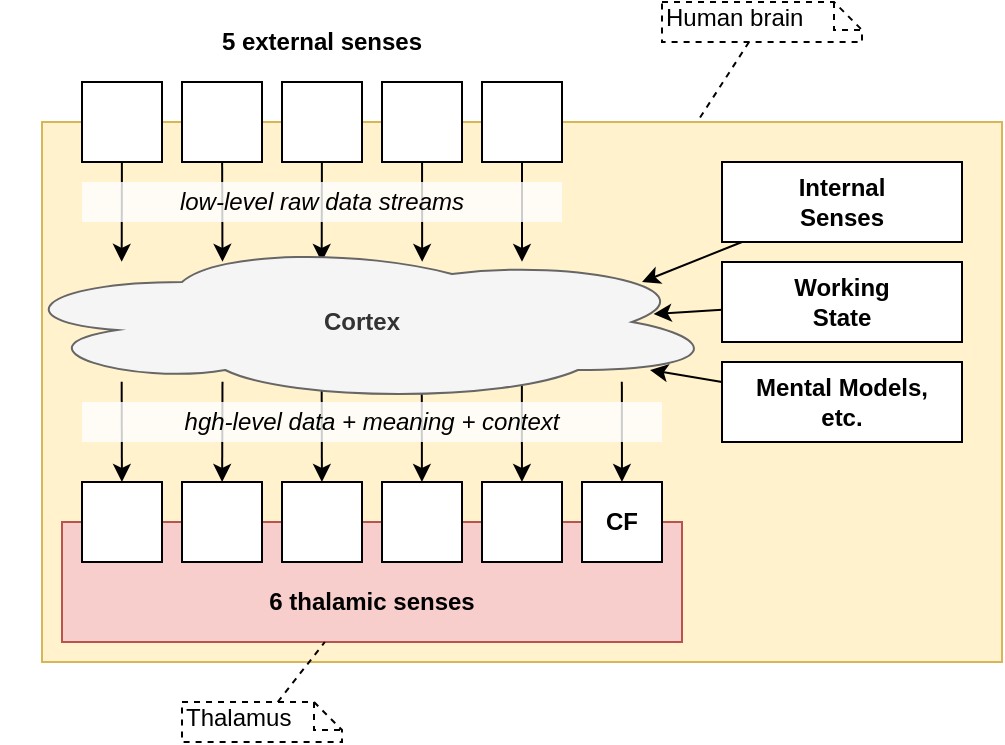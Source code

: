<mxfile version="12.4.2" type="device" pages="2"><diagram id="D3mOt22SxeyyBFGGuWWq" name="thalamic-senses"><mxGraphModel dx="981" dy="567" grid="1" gridSize="10" guides="1" tooltips="1" connect="1" arrows="1" fold="1" page="1" pageScale="1" pageWidth="827" pageHeight="1169" math="0" shadow="0"><root><mxCell id="0"/><mxCell id="1" parent="0"/><mxCell id="ZxUpoueo1PhCN8fKvLdh-2" value="" style="rounded=0;whiteSpace=wrap;html=1;fillColor=#fff2cc;strokeColor=#d6b656;" parent="1" vertex="1"><mxGeometry x="140" y="150" width="480" height="270" as="geometry"/></mxCell><mxCell id="ZxUpoueo1PhCN8fKvLdh-3" value="" style="rounded=0;whiteSpace=wrap;html=1;fillColor=#f8cecc;strokeColor=#b85450;" parent="1" vertex="1"><mxGeometry x="150" y="350" width="310" height="60" as="geometry"/></mxCell><mxCell id="XfTLzfeOtCJeSM18y49T-20" style="rounded=0;orthogonalLoop=1;jettySize=auto;html=1;entryX=0.083;entryY=0.259;entryDx=0;entryDy=0;entryPerimeter=0;" edge="1" parent="1" source="XfTLzfeOtCJeSM18y49T-1" target="ZxUpoueo1PhCN8fKvLdh-2"><mxGeometry relative="1" as="geometry"/></mxCell><mxCell id="XfTLzfeOtCJeSM18y49T-1" value="" style="whiteSpace=wrap;html=1;aspect=fixed;" vertex="1" parent="1"><mxGeometry x="160" y="130" width="40" height="40" as="geometry"/></mxCell><mxCell id="XfTLzfeOtCJeSM18y49T-22" style="edgeStyle=none;rounded=0;orthogonalLoop=1;jettySize=auto;html=1;entryX=0.188;entryY=0.259;entryDx=0;entryDy=0;entryPerimeter=0;" edge="1" parent="1" source="XfTLzfeOtCJeSM18y49T-2" target="ZxUpoueo1PhCN8fKvLdh-2"><mxGeometry relative="1" as="geometry"/></mxCell><mxCell id="XfTLzfeOtCJeSM18y49T-2" value="" style="whiteSpace=wrap;html=1;aspect=fixed;" vertex="1" parent="1"><mxGeometry x="210" y="130" width="40" height="40" as="geometry"/></mxCell><mxCell id="XfTLzfeOtCJeSM18y49T-23" style="edgeStyle=none;rounded=0;orthogonalLoop=1;jettySize=auto;html=1;entryX=0.444;entryY=0.125;entryDx=0;entryDy=0;entryPerimeter=0;" edge="1" parent="1" source="XfTLzfeOtCJeSM18y49T-3" target="XfTLzfeOtCJeSM18y49T-13"><mxGeometry relative="1" as="geometry"/></mxCell><mxCell id="XfTLzfeOtCJeSM18y49T-3" value="" style="whiteSpace=wrap;html=1;aspect=fixed;" vertex="1" parent="1"><mxGeometry x="260" y="130" width="40" height="40" as="geometry"/></mxCell><mxCell id="XfTLzfeOtCJeSM18y49T-24" style="edgeStyle=none;rounded=0;orthogonalLoop=1;jettySize=auto;html=1;entryX=0.396;entryY=0.259;entryDx=0;entryDy=0;entryPerimeter=0;" edge="1" parent="1" source="XfTLzfeOtCJeSM18y49T-4" target="ZxUpoueo1PhCN8fKvLdh-2"><mxGeometry relative="1" as="geometry"/></mxCell><mxCell id="XfTLzfeOtCJeSM18y49T-4" value="" style="whiteSpace=wrap;html=1;aspect=fixed;" vertex="1" parent="1"><mxGeometry x="310" y="130" width="40" height="40" as="geometry"/></mxCell><mxCell id="XfTLzfeOtCJeSM18y49T-25" style="edgeStyle=none;rounded=0;orthogonalLoop=1;jettySize=auto;html=1;entryX=0.5;entryY=0.259;entryDx=0;entryDy=0;entryPerimeter=0;" edge="1" parent="1" source="XfTLzfeOtCJeSM18y49T-5" target="ZxUpoueo1PhCN8fKvLdh-2"><mxGeometry relative="1" as="geometry"/></mxCell><mxCell id="XfTLzfeOtCJeSM18y49T-5" value="" style="whiteSpace=wrap;html=1;aspect=fixed;" vertex="1" parent="1"><mxGeometry x="360" y="130" width="40" height="40" as="geometry"/></mxCell><mxCell id="XfTLzfeOtCJeSM18y49T-26" style="edgeStyle=none;rounded=0;orthogonalLoop=1;jettySize=auto;html=1;exitX=0.083;exitY=0.481;exitDx=0;exitDy=0;exitPerimeter=0;" edge="1" parent="1" source="ZxUpoueo1PhCN8fKvLdh-2" target="XfTLzfeOtCJeSM18y49T-6"><mxGeometry relative="1" as="geometry"/></mxCell><mxCell id="XfTLzfeOtCJeSM18y49T-6" value="" style="whiteSpace=wrap;html=1;aspect=fixed;" vertex="1" parent="1"><mxGeometry x="160" y="330" width="40" height="40" as="geometry"/></mxCell><mxCell id="XfTLzfeOtCJeSM18y49T-27" style="edgeStyle=none;rounded=0;orthogonalLoop=1;jettySize=auto;html=1;exitX=0.188;exitY=0.481;exitDx=0;exitDy=0;exitPerimeter=0;" edge="1" parent="1" source="ZxUpoueo1PhCN8fKvLdh-2" target="XfTLzfeOtCJeSM18y49T-7"><mxGeometry relative="1" as="geometry"/></mxCell><mxCell id="XfTLzfeOtCJeSM18y49T-7" value="" style="whiteSpace=wrap;html=1;aspect=fixed;" vertex="1" parent="1"><mxGeometry x="210" y="330" width="40" height="40" as="geometry"/></mxCell><mxCell id="XfTLzfeOtCJeSM18y49T-28" style="edgeStyle=none;rounded=0;orthogonalLoop=1;jettySize=auto;html=1;exitX=0.444;exitY=0.875;exitDx=0;exitDy=0;exitPerimeter=0;" edge="1" parent="1" source="XfTLzfeOtCJeSM18y49T-13" target="XfTLzfeOtCJeSM18y49T-8"><mxGeometry relative="1" as="geometry"/></mxCell><mxCell id="XfTLzfeOtCJeSM18y49T-8" value="" style="whiteSpace=wrap;html=1;aspect=fixed;" vertex="1" parent="1"><mxGeometry x="260" y="330" width="40" height="40" as="geometry"/></mxCell><mxCell id="XfTLzfeOtCJeSM18y49T-29" style="edgeStyle=none;rounded=0;orthogonalLoop=1;jettySize=auto;html=1;exitX=0.583;exitY=0.875;exitDx=0;exitDy=0;exitPerimeter=0;" edge="1" parent="1" source="XfTLzfeOtCJeSM18y49T-13" target="XfTLzfeOtCJeSM18y49T-9"><mxGeometry relative="1" as="geometry"/></mxCell><mxCell id="XfTLzfeOtCJeSM18y49T-9" value="" style="whiteSpace=wrap;html=1;aspect=fixed;" vertex="1" parent="1"><mxGeometry x="310" y="330" width="40" height="40" as="geometry"/></mxCell><mxCell id="XfTLzfeOtCJeSM18y49T-30" style="edgeStyle=none;rounded=0;orthogonalLoop=1;jettySize=auto;html=1;exitX=0.722;exitY=0.875;exitDx=0;exitDy=0;exitPerimeter=0;" edge="1" parent="1" source="XfTLzfeOtCJeSM18y49T-13" target="XfTLzfeOtCJeSM18y49T-10"><mxGeometry relative="1" as="geometry"/></mxCell><mxCell id="XfTLzfeOtCJeSM18y49T-10" value="" style="whiteSpace=wrap;html=1;aspect=fixed;" vertex="1" parent="1"><mxGeometry x="360" y="330" width="40" height="40" as="geometry"/></mxCell><mxCell id="XfTLzfeOtCJeSM18y49T-31" style="edgeStyle=none;rounded=0;orthogonalLoop=1;jettySize=auto;html=1;exitX=0.604;exitY=0.481;exitDx=0;exitDy=0;exitPerimeter=0;" edge="1" parent="1" source="ZxUpoueo1PhCN8fKvLdh-2" target="XfTLzfeOtCJeSM18y49T-11"><mxGeometry relative="1" as="geometry"/></mxCell><mxCell id="XfTLzfeOtCJeSM18y49T-11" value="CF" style="whiteSpace=wrap;html=1;aspect=fixed;fontStyle=1" vertex="1" parent="1"><mxGeometry x="410" y="330" width="40" height="40" as="geometry"/></mxCell><mxCell id="XfTLzfeOtCJeSM18y49T-13" value="Cortex" style="ellipse;shape=cloud;whiteSpace=wrap;html=1;fillColor=#f5f5f5;strokeColor=#666666;fontColor=#333333;fontStyle=1" vertex="1" parent="1"><mxGeometry x="120" y="210" width="360" height="80" as="geometry"/></mxCell><mxCell id="XfTLzfeOtCJeSM18y49T-34" style="edgeStyle=none;rounded=0;orthogonalLoop=1;jettySize=auto;html=1;entryX=0.905;entryY=0.45;entryDx=0;entryDy=0;entryPerimeter=0;" edge="1" parent="1" source="XfTLzfeOtCJeSM18y49T-14" target="XfTLzfeOtCJeSM18y49T-13"><mxGeometry relative="1" as="geometry"/></mxCell><mxCell id="XfTLzfeOtCJeSM18y49T-14" value="Working&lt;br&gt;State" style="rounded=0;whiteSpace=wrap;html=1;fontStyle=1" vertex="1" parent="1"><mxGeometry x="480" y="220" width="120" height="40" as="geometry"/></mxCell><mxCell id="XfTLzfeOtCJeSM18y49T-32" style="edgeStyle=none;rounded=0;orthogonalLoop=1;jettySize=auto;html=1;" edge="1" parent="1" source="XfTLzfeOtCJeSM18y49T-15"><mxGeometry relative="1" as="geometry"><mxPoint x="440" y="230" as="targetPoint"/></mxGeometry></mxCell><mxCell id="XfTLzfeOtCJeSM18y49T-15" value="Internal&lt;br&gt;Senses" style="rounded=0;whiteSpace=wrap;html=1;fontStyle=1" vertex="1" parent="1"><mxGeometry x="480" y="170" width="120" height="40" as="geometry"/></mxCell><mxCell id="XfTLzfeOtCJeSM18y49T-16" value="5 external senses" style="text;html=1;strokeColor=none;fillColor=none;align=center;verticalAlign=middle;whiteSpace=wrap;rounded=0;fontStyle=1" vertex="1" parent="1"><mxGeometry x="160" y="100" width="240" height="20" as="geometry"/></mxCell><mxCell id="XfTLzfeOtCJeSM18y49T-35" style="edgeStyle=none;rounded=0;orthogonalLoop=1;jettySize=auto;html=1;" edge="1" parent="1" source="XfTLzfeOtCJeSM18y49T-17" target="XfTLzfeOtCJeSM18y49T-13"><mxGeometry relative="1" as="geometry"/></mxCell><mxCell id="XfTLzfeOtCJeSM18y49T-17" value="Mental Models,&lt;br&gt;etc." style="rounded=0;whiteSpace=wrap;html=1;fontStyle=1" vertex="1" parent="1"><mxGeometry x="480" y="270" width="120" height="40" as="geometry"/></mxCell><mxCell id="XfTLzfeOtCJeSM18y49T-18" value="6 thalamic senses" style="text;html=1;strokeColor=none;fillColor=none;align=center;verticalAlign=middle;whiteSpace=wrap;rounded=0;fontStyle=1" vertex="1" parent="1"><mxGeometry x="160" y="380" width="290" height="20" as="geometry"/></mxCell><mxCell id="XfTLzfeOtCJeSM18y49T-36" value="low-level raw data streams" style="text;html=1;align=center;verticalAlign=middle;whiteSpace=wrap;rounded=0;fontStyle=2;opacity=80;fillColor=#ffffff;" vertex="1" parent="1"><mxGeometry x="160" y="180" width="240" height="20" as="geometry"/></mxCell><mxCell id="XfTLzfeOtCJeSM18y49T-37" value="hgh-level data + meaning + context" style="text;html=1;align=center;verticalAlign=middle;whiteSpace=wrap;rounded=0;fontStyle=2;fillColor=#ffffff;glass=0;shadow=0;comic=0;opacity=80;" vertex="1" parent="1"><mxGeometry x="160" y="290" width="290" height="20" as="geometry"/></mxCell><mxCell id="JR5JvCxISfNQDRvUtjk0-4" style="rounded=0;orthogonalLoop=1;jettySize=auto;html=1;dashed=1;endArrow=none;endFill=0;" edge="1" parent="1" source="JR5JvCxISfNQDRvUtjk0-2" target="ZxUpoueo1PhCN8fKvLdh-2"><mxGeometry relative="1" as="geometry"/></mxCell><mxCell id="JR5JvCxISfNQDRvUtjk0-2" value="Human brain" style="shape=note;whiteSpace=wrap;html=1;size=14;verticalAlign=top;align=left;spacingTop=-6;rounded=0;shadow=0;glass=0;dashed=1;comic=0;fillColor=#ffffff;" vertex="1" parent="1"><mxGeometry x="450" y="90" width="100" height="20" as="geometry"/></mxCell><mxCell id="JR5JvCxISfNQDRvUtjk0-5" style="rounded=0;orthogonalLoop=1;jettySize=auto;html=1;dashed=1;endArrow=none;endFill=0;" edge="1" source="JR5JvCxISfNQDRvUtjk0-6" parent="1" target="ZxUpoueo1PhCN8fKvLdh-3"><mxGeometry relative="1" as="geometry"><mxPoint x="227.568" y="500" as="targetPoint"/></mxGeometry></mxCell><mxCell id="JR5JvCxISfNQDRvUtjk0-6" value="Thalamus" style="shape=note;whiteSpace=wrap;html=1;size=14;verticalAlign=top;align=left;spacingTop=-6;rounded=0;shadow=0;glass=0;dashed=1;comic=0;fillColor=#ffffff;" vertex="1" parent="1"><mxGeometry x="210" y="440" width="80" height="20" as="geometry"/></mxCell></root></mxGraphModel></diagram><diagram id="NMGfRnt-BjySYWD8l-BZ" name="thalamic-control"><mxGraphModel dx="981" dy="567" grid="1" gridSize="10" guides="1" tooltips="1" connect="1" arrows="1" fold="1" page="1" pageScale="1" pageWidth="827" pageHeight="1169" math="0" shadow="0"><root><mxCell id="ytkhM8nA-8b74M7Dv_g_-0"/><mxCell id="ytkhM8nA-8b74M7Dv_g_-1" parent="ytkhM8nA-8b74M7Dv_g_-0"/><mxCell id="dgwBZUAtuGDpp-6X8Md2-0" value="" style="rounded=0;whiteSpace=wrap;html=1;fillColor=#fff2cc;strokeColor=#d6b656;" vertex="1" parent="ytkhM8nA-8b74M7Dv_g_-1"><mxGeometry x="140" y="150" width="480" height="270" as="geometry"/></mxCell><mxCell id="8h1hO-ogYs3nq6zb-hhF-2" style="edgeStyle=orthogonalEdgeStyle;rounded=0;orthogonalLoop=1;jettySize=auto;html=1;entryX=0.5;entryY=1;entryDx=0;entryDy=0;" edge="1" parent="ytkhM8nA-8b74M7Dv_g_-1" source="dgwBZUAtuGDpp-6X8Md2-1" target="8h1hO-ogYs3nq6zb-hhF-1"><mxGeometry relative="1" as="geometry"/></mxCell><mxCell id="dgwBZUAtuGDpp-6X8Md2-1" value="" style="rounded=0;whiteSpace=wrap;html=1;fillColor=#f8cecc;strokeColor=#b85450;" vertex="1" parent="ytkhM8nA-8b74M7Dv_g_-1"><mxGeometry x="150" y="350" width="310" height="60" as="geometry"/></mxCell><mxCell id="dgwBZUAtuGDpp-6X8Md2-2" style="rounded=0;orthogonalLoop=1;jettySize=auto;html=1;entryX=0.083;entryY=0.259;entryDx=0;entryDy=0;entryPerimeter=0;exitX=0.083;exitY=0.994;exitDx=0;exitDy=0;exitPerimeter=0;" edge="1" parent="ytkhM8nA-8b74M7Dv_g_-1" source="dgwBZUAtuGDpp-6X8Md2-35" target="dgwBZUAtuGDpp-6X8Md2-0"><mxGeometry relative="1" as="geometry"><mxPoint x="179.954" y="170.0" as="sourcePoint"/></mxGeometry></mxCell><mxCell id="dgwBZUAtuGDpp-6X8Md2-4" style="edgeStyle=none;rounded=0;orthogonalLoop=1;jettySize=auto;html=1;entryX=0.188;entryY=0.259;entryDx=0;entryDy=0;entryPerimeter=0;exitX=0.291;exitY=0.967;exitDx=0;exitDy=0;exitPerimeter=0;" edge="1" parent="ytkhM8nA-8b74M7Dv_g_-1" source="dgwBZUAtuGDpp-6X8Md2-35" target="dgwBZUAtuGDpp-6X8Md2-0"><mxGeometry relative="1" as="geometry"><mxPoint x="230.069" y="170.0" as="sourcePoint"/></mxGeometry></mxCell><mxCell id="dgwBZUAtuGDpp-6X8Md2-6" style="edgeStyle=none;rounded=0;orthogonalLoop=1;jettySize=auto;html=1;entryX=0.444;entryY=0.125;entryDx=0;entryDy=0;entryPerimeter=0;exitX=0.5;exitY=1;exitDx=0;exitDy=0;" edge="1" parent="ytkhM8nA-8b74M7Dv_g_-1" source="dgwBZUAtuGDpp-6X8Md2-35" target="dgwBZUAtuGDpp-6X8Md2-24"><mxGeometry relative="1" as="geometry"><mxPoint x="279.954" y="170.0" as="sourcePoint"/></mxGeometry></mxCell><mxCell id="dgwBZUAtuGDpp-6X8Md2-8" style="edgeStyle=none;rounded=0;orthogonalLoop=1;jettySize=auto;html=1;entryX=0.396;entryY=0.259;entryDx=0;entryDy=0;entryPerimeter=0;exitX=0.708;exitY=0.992;exitDx=0;exitDy=0;exitPerimeter=0;" edge="1" parent="ytkhM8nA-8b74M7Dv_g_-1" source="dgwBZUAtuGDpp-6X8Md2-35" target="dgwBZUAtuGDpp-6X8Md2-0"><mxGeometry relative="1" as="geometry"><mxPoint x="330.023" y="170.0" as="sourcePoint"/></mxGeometry></mxCell><mxCell id="dgwBZUAtuGDpp-6X8Md2-10" style="edgeStyle=none;rounded=0;orthogonalLoop=1;jettySize=auto;html=1;entryX=0.5;entryY=0.259;entryDx=0;entryDy=0;entryPerimeter=0;exitX=0.916;exitY=1.025;exitDx=0;exitDy=0;exitPerimeter=0;" edge="1" parent="ytkhM8nA-8b74M7Dv_g_-1" source="dgwBZUAtuGDpp-6X8Md2-35" target="dgwBZUAtuGDpp-6X8Md2-0"><mxGeometry relative="1" as="geometry"><mxPoint x="380" y="170.0" as="sourcePoint"/></mxGeometry></mxCell><mxCell id="dgwBZUAtuGDpp-6X8Md2-12" style="edgeStyle=none;rounded=0;orthogonalLoop=1;jettySize=auto;html=1;exitX=0.083;exitY=0.481;exitDx=0;exitDy=0;exitPerimeter=0;entryX=0.07;entryY=-0.004;entryDx=0;entryDy=0;entryPerimeter=0;" edge="1" parent="ytkhM8nA-8b74M7Dv_g_-1" source="dgwBZUAtuGDpp-6X8Md2-0" target="dgwBZUAtuGDpp-6X8Md2-36"><mxGeometry relative="1" as="geometry"><mxPoint x="179.954" y="330.0" as="targetPoint"/></mxGeometry></mxCell><mxCell id="dgwBZUAtuGDpp-6X8Md2-14" style="edgeStyle=none;rounded=0;orthogonalLoop=1;jettySize=auto;html=1;exitX=0.188;exitY=0.481;exitDx=0;exitDy=0;exitPerimeter=0;entryX=0.241;entryY=0.009;entryDx=0;entryDy=0;entryPerimeter=0;" edge="1" parent="ytkhM8nA-8b74M7Dv_g_-1" source="dgwBZUAtuGDpp-6X8Md2-0" target="dgwBZUAtuGDpp-6X8Md2-36"><mxGeometry relative="1" as="geometry"><mxPoint x="230.068" y="330.0" as="targetPoint"/></mxGeometry></mxCell><mxCell id="dgwBZUAtuGDpp-6X8Md2-16" style="edgeStyle=none;rounded=0;orthogonalLoop=1;jettySize=auto;html=1;exitX=0.444;exitY=0.875;exitDx=0;exitDy=0;exitPerimeter=0;entryX=0.413;entryY=-0.038;entryDx=0;entryDy=0;entryPerimeter=0;" edge="1" parent="ytkhM8nA-8b74M7Dv_g_-1" source="dgwBZUAtuGDpp-6X8Md2-24" target="dgwBZUAtuGDpp-6X8Md2-36"><mxGeometry relative="1" as="geometry"><mxPoint x="279.954" y="330.0" as="targetPoint"/></mxGeometry></mxCell><mxCell id="dgwBZUAtuGDpp-6X8Md2-18" style="edgeStyle=none;rounded=0;orthogonalLoop=1;jettySize=auto;html=1;exitX=0.583;exitY=0.875;exitDx=0;exitDy=0;exitPerimeter=0;entryX=0.586;entryY=-0.038;entryDx=0;entryDy=0;entryPerimeter=0;" edge="1" parent="ytkhM8nA-8b74M7Dv_g_-1" source="dgwBZUAtuGDpp-6X8Md2-24" target="dgwBZUAtuGDpp-6X8Md2-36"><mxGeometry relative="1" as="geometry"><mxPoint x="329.966" y="330.0" as="targetPoint"/></mxGeometry></mxCell><mxCell id="dgwBZUAtuGDpp-6X8Md2-20" style="edgeStyle=none;rounded=0;orthogonalLoop=1;jettySize=auto;html=1;exitX=0.722;exitY=0.875;exitDx=0;exitDy=0;exitPerimeter=0;entryX=0.758;entryY=-0.025;entryDx=0;entryDy=0;entryPerimeter=0;" edge="1" parent="ytkhM8nA-8b74M7Dv_g_-1" source="dgwBZUAtuGDpp-6X8Md2-24" target="dgwBZUAtuGDpp-6X8Md2-36"><mxGeometry relative="1" as="geometry"><mxPoint x="379.977" y="330.0" as="targetPoint"/></mxGeometry></mxCell><mxCell id="dgwBZUAtuGDpp-6X8Md2-22" style="edgeStyle=none;rounded=0;orthogonalLoop=1;jettySize=auto;html=1;exitX=0.604;exitY=0.481;exitDx=0;exitDy=0;exitPerimeter=0;entryX=0.931;entryY=-0.042;entryDx=0;entryDy=0;entryPerimeter=0;" edge="1" parent="ytkhM8nA-8b74M7Dv_g_-1" source="dgwBZUAtuGDpp-6X8Md2-0" target="dgwBZUAtuGDpp-6X8Md2-36"><mxGeometry relative="1" as="geometry"><mxPoint x="429.977" y="330.0" as="targetPoint"/></mxGeometry></mxCell><mxCell id="dgwBZUAtuGDpp-6X8Md2-24" value="Cortex" style="ellipse;shape=cloud;whiteSpace=wrap;html=1;fillColor=#f5f5f5;strokeColor=#666666;fontColor=#333333;fontStyle=1" vertex="1" parent="ytkhM8nA-8b74M7Dv_g_-1"><mxGeometry x="120" y="210" width="360" height="80" as="geometry"/></mxCell><mxCell id="dgwBZUAtuGDpp-6X8Md2-25" style="edgeStyle=none;rounded=0;orthogonalLoop=1;jettySize=auto;html=1;entryX=0.905;entryY=0.45;entryDx=0;entryDy=0;entryPerimeter=0;" edge="1" parent="ytkhM8nA-8b74M7Dv_g_-1" source="dgwBZUAtuGDpp-6X8Md2-26" target="dgwBZUAtuGDpp-6X8Md2-24"><mxGeometry relative="1" as="geometry"/></mxCell><mxCell id="dgwBZUAtuGDpp-6X8Md2-26" value="Working&lt;br&gt;State" style="rounded=0;whiteSpace=wrap;html=1;fontStyle=1" vertex="1" parent="ytkhM8nA-8b74M7Dv_g_-1"><mxGeometry x="480" y="220" width="120" height="40" as="geometry"/></mxCell><mxCell id="dgwBZUAtuGDpp-6X8Md2-27" style="edgeStyle=none;rounded=0;orthogonalLoop=1;jettySize=auto;html=1;" edge="1" parent="ytkhM8nA-8b74M7Dv_g_-1" source="dgwBZUAtuGDpp-6X8Md2-28"><mxGeometry relative="1" as="geometry"><mxPoint x="440" y="230" as="targetPoint"/></mxGeometry></mxCell><mxCell id="dgwBZUAtuGDpp-6X8Md2-28" value="Internal&lt;br&gt;Senses" style="rounded=0;whiteSpace=wrap;html=1;fontStyle=1" vertex="1" parent="ytkhM8nA-8b74M7Dv_g_-1"><mxGeometry x="480" y="170" width="120" height="40" as="geometry"/></mxCell><mxCell id="dgwBZUAtuGDpp-6X8Md2-30" style="edgeStyle=none;rounded=0;orthogonalLoop=1;jettySize=auto;html=1;" edge="1" parent="ytkhM8nA-8b74M7Dv_g_-1" source="dgwBZUAtuGDpp-6X8Md2-31" target="dgwBZUAtuGDpp-6X8Md2-24"><mxGeometry relative="1" as="geometry"/></mxCell><mxCell id="dgwBZUAtuGDpp-6X8Md2-31" value="Mental Models,&lt;br&gt;etc." style="rounded=0;whiteSpace=wrap;html=1;fontStyle=1" vertex="1" parent="ytkhM8nA-8b74M7Dv_g_-1"><mxGeometry x="480" y="270" width="120" height="40" as="geometry"/></mxCell><mxCell id="dgwBZUAtuGDpp-6X8Md2-34" value="hgh-level data + meaning + context" style="text;html=1;align=center;verticalAlign=middle;whiteSpace=wrap;rounded=0;fontStyle=2;fillColor=#ffffff;glass=0;shadow=0;comic=0;opacity=80;" vertex="1" parent="ytkhM8nA-8b74M7Dv_g_-1"><mxGeometry x="160" y="300" width="290" height="20" as="geometry"/></mxCell><mxCell id="dgwBZUAtuGDpp-6X8Md2-35" value="external senses" style="rounded=0;whiteSpace=wrap;html=1;shadow=0;glass=0;comic=0;fillColor=#ffffff;fontStyle=1" vertex="1" parent="ytkhM8nA-8b74M7Dv_g_-1"><mxGeometry x="160" y="140" width="240" height="20" as="geometry"/></mxCell><mxCell id="dgwBZUAtuGDpp-6X8Md2-36" value="thalamic senses" style="rounded=0;whiteSpace=wrap;html=1;shadow=0;glass=0;comic=0;fillColor=#ffffff;fontStyle=1" vertex="1" parent="ytkhM8nA-8b74M7Dv_g_-1"><mxGeometry x="160" y="340" width="290" height="20" as="geometry"/></mxCell><mxCell id="8h1hO-ogYs3nq6zb-hhF-0" value="low-level raw data streams" style="text;html=1;align=center;verticalAlign=middle;whiteSpace=wrap;rounded=0;fontStyle=2;opacity=80;fillColor=#ffffff;" vertex="1" parent="ytkhM8nA-8b74M7Dv_g_-1"><mxGeometry x="160" y="170" width="240" height="20" as="geometry"/></mxCell><mxCell id="8h1hO-ogYs3nq6zb-hhF-3" style="rounded=0;orthogonalLoop=1;jettySize=auto;html=1;entryX=0.617;entryY=0.474;entryDx=0;entryDy=0;entryPerimeter=0;exitX=0;exitY=0.5;exitDx=0;exitDy=0;" edge="1" parent="ytkhM8nA-8b74M7Dv_g_-1" source="8h1hO-ogYs3nq6zb-hhF-1" target="dgwBZUAtuGDpp-6X8Md2-0"><mxGeometry relative="1" as="geometry"/></mxCell><mxCell id="eMXitm7yuuVWcOmh4Elw-0" style="edgeStyle=orthogonalEdgeStyle;rounded=0;orthogonalLoop=1;jettySize=auto;html=1;entryX=1;entryY=0.5;entryDx=0;entryDy=0;exitX=1;exitY=0.5;exitDx=0;exitDy=0;" edge="1" parent="ytkhM8nA-8b74M7Dv_g_-1" source="8h1hO-ogYs3nq6zb-hhF-1" target="dgwBZUAtuGDpp-6X8Md2-26"><mxGeometry relative="1" as="geometry"><Array as="points"><mxPoint x="630" y="340"/><mxPoint x="630" y="240"/></Array></mxGeometry></mxCell><mxCell id="8h1hO-ogYs3nq6zb-hhF-1" value="Control" style="rounded=0;whiteSpace=wrap;html=1;fontStyle=1;dashed=1;fillColor=#f5f5f5;strokeColor=#666666;fontColor=#333333;" vertex="1" parent="ytkhM8nA-8b74M7Dv_g_-1"><mxGeometry x="480" y="320" width="120" height="40" as="geometry"/></mxCell><mxCell id="8h1hO-ogYs3nq6zb-hhF-4" value="feedforward neural network" style="ellipse;shape=cloud;whiteSpace=wrap;html=1;rounded=0;shadow=0;glass=0;comic=0;fillColor=#ffffff;fontStyle=1" vertex="1" parent="ytkhM8nA-8b74M7Dv_g_-1"><mxGeometry x="160" y="360" width="290" height="50" as="geometry"/></mxCell></root></mxGraphModel></diagram></mxfile>